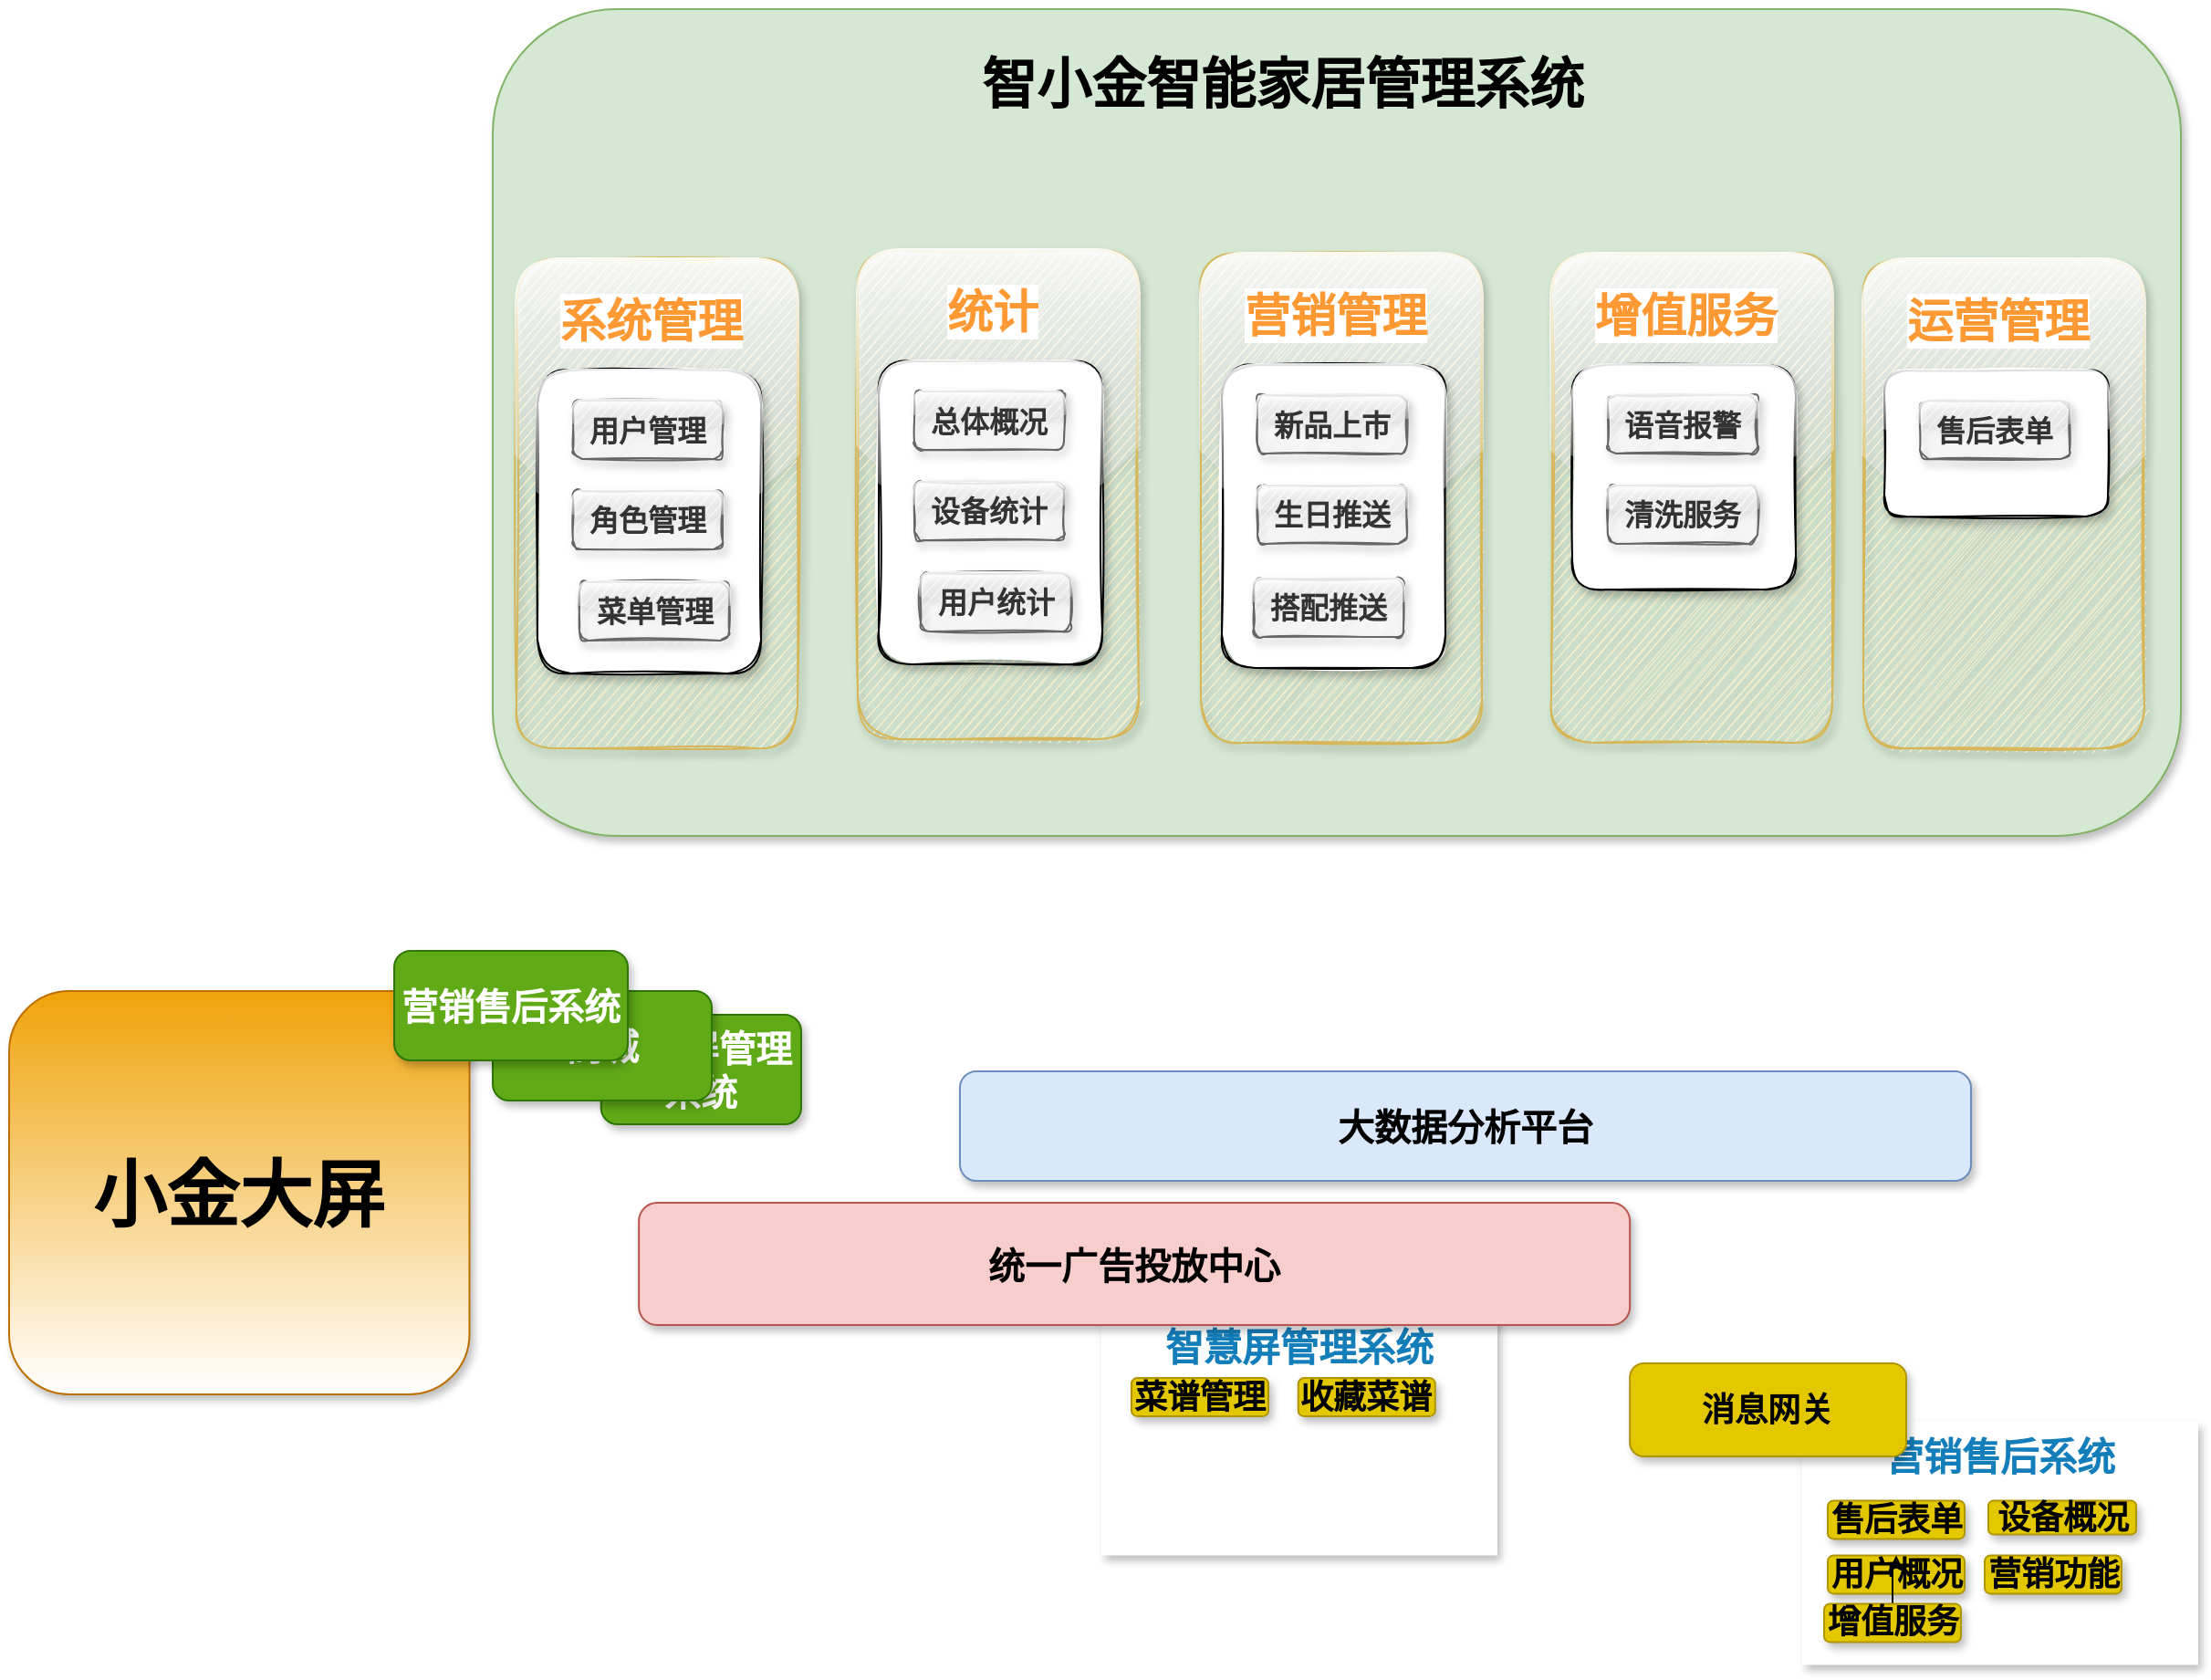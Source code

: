 <mxfile version="16.5.6" type="github">
  <diagram id="Ht1M8jgEwFfnCIfOTk4-" name="Page-1">
    <mxGraphModel dx="2551" dy="-55" grid="0" gridSize="10" guides="1" tooltips="1" connect="0" arrows="1" fold="1" page="1" pageScale="1" pageWidth="1169" pageHeight="827" math="0" shadow="0">
      <root>
        <mxCell id="0" />
        <mxCell id="1" parent="0" />
        <mxCell id="StkEX8WNFYKrYod38pFv-10" value="" style="rounded=1;whiteSpace=wrap;html=1;fillColor=#d5e8d4;strokeColor=#82b366;glass=0;shadow=1;" parent="1" vertex="1">
          <mxGeometry x="189" y="1099" width="925" height="453" as="geometry" />
        </mxCell>
        <mxCell id="StkEX8WNFYKrYod38pFv-2" value="智慧屏管理系统" style="rounded=1;whiteSpace=wrap;html=1;fontSize=20;fontStyle=1;labelBackgroundColor=none;labelBorderColor=none;shadow=1;glass=0;sketch=0;fillColor=#60a917;fontColor=#ffffff;strokeColor=#2D7600;" parent="1" vertex="1">
          <mxGeometry x="248.35" y="1650" width="109.65" height="60" as="geometry" />
        </mxCell>
        <mxCell id="StkEX8WNFYKrYod38pFv-3" value="商城" style="rounded=1;whiteSpace=wrap;html=1;fontSize=20;fontStyle=1;labelBackgroundColor=none;labelBorderColor=none;shadow=1;glass=0;sketch=0;fillColor=#60a917;fontColor=#ffffff;strokeColor=#2D7600;" parent="1" vertex="1">
          <mxGeometry x="189.0" y="1637" width="120" height="60" as="geometry" />
        </mxCell>
        <mxCell id="StkEX8WNFYKrYod38pFv-4" value="大数据分析平台" style="rounded=1;whiteSpace=wrap;html=1;fontSize=20;fontStyle=1;labelBackgroundColor=none;labelBorderColor=none;shadow=1;glass=0;sketch=0;fillColor=#dae8fc;strokeColor=#6c8ebf;" parent="1" vertex="1">
          <mxGeometry x="445" y="1681" width="554" height="60" as="geometry" />
        </mxCell>
        <mxCell id="StkEX8WNFYKrYod38pFv-5" value="小金大屏" style="rounded=1;whiteSpace=wrap;html=1;fontSize=40;fontStyle=1;labelBackgroundColor=none;labelBorderColor=none;shadow=1;glass=0;sketch=0;fillColor=#f0a30a;strokeColor=#BD7000;fontColor=#000000;gradientColor=#ffffff;" parent="1" vertex="1">
          <mxGeometry x="-76" y="1637" width="252.25" height="221" as="geometry" />
        </mxCell>
        <mxCell id="StkEX8WNFYKrYod38pFv-9" value="&lt;h1 style=&quot;font-size: 30px&quot;&gt;智小金智能家居管理系统&lt;/h1&gt;" style="text;html=1;strokeColor=none;fillColor=none;spacing=5;spacingTop=-20;whiteSpace=wrap;overflow=hidden;rounded=0;fontSize=30;labelBorderColor=none;labelBackgroundColor=none;fontStyle=0;shadow=1;glass=0;" parent="1" vertex="1">
          <mxGeometry x="452" y="1113" width="350" height="46" as="geometry" />
        </mxCell>
        <mxCell id="StkEX8WNFYKrYod38pFv-11" value="营销售后系统" style="dashed=1;verticalAlign=top;fontStyle=1;fontColor=#147EBA;fontSize=21;strokeColor=none;shadow=1;" parent="1" vertex="1">
          <mxGeometry x="906.5" y="1873" width="217" height="133.25" as="geometry" />
        </mxCell>
        <mxCell id="StkEX8WNFYKrYod38pFv-12" value="售后表单" style="rounded=1;whiteSpace=wrap;html=1;fontSize=18;fontStyle=1;fillColor=#e3c800;strokeColor=#B09500;fontColor=#000000;shadow=1;" parent="1" vertex="1">
          <mxGeometry x="920.5" y="1916.25" width="75" height="21" as="geometry" />
        </mxCell>
        <mxCell id="StkEX8WNFYKrYod38pFv-13" value="设备概况" style="rounded=1;whiteSpace=wrap;html=1;fontSize=18;fontStyle=1;fillColor=#e3c800;strokeColor=#B09500;fontColor=#000000;shadow=1;" parent="1" vertex="1">
          <mxGeometry x="1008.5" y="1916.25" width="81" height="18.5" as="geometry" />
        </mxCell>
        <mxCell id="StkEX8WNFYKrYod38pFv-14" value="消息网关" style="rounded=1;whiteSpace=wrap;html=1;fontSize=18;fontStyle=1;fillColor=#e3c800;strokeColor=#B09500;fontColor=#000000;shadow=1;" parent="1" vertex="1">
          <mxGeometry x="812.08" y="1841" width="151.42" height="51" as="geometry" />
        </mxCell>
        <mxCell id="StkEX8WNFYKrYod38pFv-16" value="用户概况" style="rounded=1;whiteSpace=wrap;html=1;fontSize=18;fontStyle=1;fillColor=#e3c800;strokeColor=#B09500;fontColor=#000000;shadow=1;" parent="1" vertex="1">
          <mxGeometry x="920.5" y="1946.25" width="75" height="21" as="geometry" />
        </mxCell>
        <mxCell id="StkEX8WNFYKrYod38pFv-17" value="营销功能" style="rounded=1;whiteSpace=wrap;html=1;fontSize=18;fontStyle=1;fillColor=#e3c800;strokeColor=#B09500;fontColor=#000000;shadow=1;" parent="1" vertex="1">
          <mxGeometry x="1006.5" y="1946.25" width="75" height="21" as="geometry" />
        </mxCell>
        <mxCell id="StkEX8WNFYKrYod38pFv-19" style="edgeStyle=orthogonalEdgeStyle;rounded=0;orthogonalLoop=1;jettySize=auto;html=1;" parent="1" source="StkEX8WNFYKrYod38pFv-18" target="StkEX8WNFYKrYod38pFv-16" edge="1">
          <mxGeometry relative="1" as="geometry" />
        </mxCell>
        <mxCell id="StkEX8WNFYKrYod38pFv-18" value="增值服务" style="rounded=1;whiteSpace=wrap;html=1;fontSize=18;fontStyle=1;fillColor=#e3c800;strokeColor=#B09500;fontColor=#000000;shadow=1;" parent="1" vertex="1">
          <mxGeometry x="918.5" y="1972.75" width="75" height="21" as="geometry" />
        </mxCell>
        <mxCell id="StkEX8WNFYKrYod38pFv-26" value="智慧屏管理系统" style="dashed=1;verticalAlign=top;fontStyle=1;fontColor=#147EBA;fontSize=21;strokeColor=none;shadow=1;" parent="1" vertex="1">
          <mxGeometry x="522.5" y="1813" width="217" height="133.25" as="geometry" />
        </mxCell>
        <mxCell id="StkEX8WNFYKrYod38pFv-25" value="菜谱管理" style="rounded=1;whiteSpace=wrap;html=1;fontSize=18;fontStyle=1;fillColor=#e3c800;strokeColor=#B09500;fontColor=#000000;shadow=1;" parent="1" vertex="1">
          <mxGeometry x="539" y="1849" width="75" height="21" as="geometry" />
        </mxCell>
        <mxCell id="StkEX8WNFYKrYod38pFv-24" value="收藏菜谱" style="rounded=1;whiteSpace=wrap;html=1;fontSize=18;fontStyle=1;fillColor=#e3c800;strokeColor=#B09500;fontColor=#000000;shadow=1;" parent="1" vertex="1">
          <mxGeometry x="630.38" y="1849" width="75" height="21" as="geometry" />
        </mxCell>
        <mxCell id="StkEX8WNFYKrYod38pFv-28" value="统一广告投放中心" style="rounded=1;whiteSpace=wrap;html=1;fontSize=20;fontStyle=1;labelBackgroundColor=none;labelBorderColor=none;shadow=1;glass=0;sketch=0;fillColor=#f8cecc;strokeColor=#b85450;" parent="1" vertex="1">
          <mxGeometry x="269.08" y="1753" width="543" height="67" as="geometry" />
        </mxCell>
        <mxCell id="StkEX8WNFYKrYod38pFv-29" value="营销售后系统" style="rounded=1;whiteSpace=wrap;html=1;fontSize=20;fontStyle=1;labelBackgroundColor=none;labelBorderColor=none;shadow=1;glass=0;sketch=0;fillColor=#60a917;fontColor=#ffffff;strokeColor=#2D7600;" parent="1" vertex="1">
          <mxGeometry x="135.0" y="1615" width="128" height="60" as="geometry" />
        </mxCell>
        <mxCell id="MBSTme_2oMOcWK-TbNuE-2" value="" style="rounded=1;whiteSpace=wrap;html=1;fontSize=20;fillColor=#fff2cc;strokeColor=#d6b656;shadow=1;glass=1;sketch=1;" vertex="1" parent="1">
          <mxGeometry x="202" y="1236" width="154" height="268" as="geometry" />
        </mxCell>
        <mxCell id="MBSTme_2oMOcWK-TbNuE-5" value="" style="rounded=1;whiteSpace=wrap;html=1;fontSize=20;sketch=1;shadow=1;glass=1;" vertex="1" parent="1">
          <mxGeometry x="213.5" y="1297" width="122.5" height="166" as="geometry" />
        </mxCell>
        <mxCell id="MBSTme_2oMOcWK-TbNuE-1" value="用户管理" style="rounded=1;whiteSpace=wrap;html=1;fontSize=16;fontStyle=1;fillColor=#f5f5f5;strokeColor=#666666;fontColor=#333333;shadow=1;glass=1;sketch=1;" vertex="1" parent="1">
          <mxGeometry x="233" y="1313.5" width="82" height="32" as="geometry" />
        </mxCell>
        <mxCell id="MBSTme_2oMOcWK-TbNuE-4" value="系统管理" style="text;html=1;strokeColor=none;fillColor=none;align=center;verticalAlign=middle;whiteSpace=wrap;rounded=1;fontSize=25;fontStyle=1;labelBackgroundColor=default;labelBorderColor=none;glass=1;shadow=1;sketch=1;fontColor=#FF9933;" vertex="1" parent="1">
          <mxGeometry x="216" y="1254" width="120" height="30" as="geometry" />
        </mxCell>
        <mxCell id="MBSTme_2oMOcWK-TbNuE-6" value="角色管理" style="rounded=1;whiteSpace=wrap;html=1;fontSize=16;fontStyle=1;fillColor=#f5f5f5;strokeColor=#666666;fontColor=#333333;glass=1;shadow=1;sketch=1;" vertex="1" parent="1">
          <mxGeometry x="233" y="1363" width="82" height="32" as="geometry" />
        </mxCell>
        <mxCell id="MBSTme_2oMOcWK-TbNuE-7" value="菜单管理" style="rounded=1;whiteSpace=wrap;html=1;fontSize=16;fontStyle=1;fillColor=#f5f5f5;strokeColor=#666666;fontColor=#333333;glass=1;shadow=1;sketch=1;" vertex="1" parent="1">
          <mxGeometry x="236.5" y="1413" width="82" height="32" as="geometry" />
        </mxCell>
        <mxCell id="MBSTme_2oMOcWK-TbNuE-9" value="" style="rounded=1;whiteSpace=wrap;html=1;fontSize=20;fillColor=#fff2cc;strokeColor=#d6b656;shadow=1;glass=1;sketch=1;" vertex="1" parent="1">
          <mxGeometry x="389" y="1231" width="154" height="268" as="geometry" />
        </mxCell>
        <mxCell id="MBSTme_2oMOcWK-TbNuE-10" value="" style="rounded=1;whiteSpace=wrap;html=1;fontSize=20;sketch=1;shadow=1;glass=1;" vertex="1" parent="1">
          <mxGeometry x="400.5" y="1292" width="122.5" height="166" as="geometry" />
        </mxCell>
        <mxCell id="MBSTme_2oMOcWK-TbNuE-11" value="总体概况" style="rounded=1;whiteSpace=wrap;html=1;fontSize=16;fontStyle=1;fillColor=#f5f5f5;strokeColor=#666666;fontColor=#333333;shadow=1;glass=1;sketch=1;" vertex="1" parent="1">
          <mxGeometry x="420" y="1308.5" width="82" height="32" as="geometry" />
        </mxCell>
        <mxCell id="MBSTme_2oMOcWK-TbNuE-12" value="统计" style="text;html=1;strokeColor=none;fillColor=none;align=center;verticalAlign=middle;whiteSpace=wrap;rounded=1;fontSize=25;fontStyle=1;labelBackgroundColor=default;labelBorderColor=none;glass=1;shadow=1;sketch=1;fontColor=#FF9933;" vertex="1" parent="1">
          <mxGeometry x="403" y="1249" width="120" height="30" as="geometry" />
        </mxCell>
        <mxCell id="MBSTme_2oMOcWK-TbNuE-13" value="设备统计" style="rounded=1;whiteSpace=wrap;html=1;fontSize=16;fontStyle=1;fillColor=#f5f5f5;strokeColor=#666666;fontColor=#333333;glass=1;shadow=1;sketch=1;" vertex="1" parent="1">
          <mxGeometry x="420" y="1358" width="82" height="32" as="geometry" />
        </mxCell>
        <mxCell id="MBSTme_2oMOcWK-TbNuE-14" value="用户统计" style="rounded=1;whiteSpace=wrap;html=1;fontSize=16;fontStyle=1;fillColor=#f5f5f5;strokeColor=#666666;fontColor=#333333;glass=1;shadow=1;sketch=1;" vertex="1" parent="1">
          <mxGeometry x="423.5" y="1408" width="82" height="32" as="geometry" />
        </mxCell>
        <mxCell id="MBSTme_2oMOcWK-TbNuE-15" value="" style="rounded=1;whiteSpace=wrap;html=1;fontSize=20;fillColor=#fff2cc;strokeColor=#d6b656;shadow=1;glass=1;sketch=1;" vertex="1" parent="1">
          <mxGeometry x="577" y="1233" width="154" height="268" as="geometry" />
        </mxCell>
        <mxCell id="MBSTme_2oMOcWK-TbNuE-16" value="" style="rounded=1;whiteSpace=wrap;html=1;fontSize=20;sketch=1;shadow=1;glass=1;" vertex="1" parent="1">
          <mxGeometry x="588.5" y="1294" width="122.5" height="166" as="geometry" />
        </mxCell>
        <mxCell id="MBSTme_2oMOcWK-TbNuE-17" value="新品上市" style="rounded=1;whiteSpace=wrap;html=1;fontSize=16;fontStyle=1;fillColor=#f5f5f5;strokeColor=#666666;fontColor=#333333;shadow=1;glass=1;sketch=1;" vertex="1" parent="1">
          <mxGeometry x="608" y="1310.5" width="82" height="32" as="geometry" />
        </mxCell>
        <mxCell id="MBSTme_2oMOcWK-TbNuE-18" value="营销管理" style="text;html=1;strokeColor=none;fillColor=none;align=center;verticalAlign=middle;whiteSpace=wrap;rounded=1;fontSize=25;fontStyle=1;labelBackgroundColor=default;labelBorderColor=none;glass=1;shadow=1;sketch=1;fontColor=#FF9933;" vertex="1" parent="1">
          <mxGeometry x="591" y="1251" width="120" height="30" as="geometry" />
        </mxCell>
        <mxCell id="MBSTme_2oMOcWK-TbNuE-19" value="生日推送" style="rounded=1;whiteSpace=wrap;html=1;fontSize=16;fontStyle=1;fillColor=#f5f5f5;strokeColor=#666666;fontColor=#333333;glass=1;shadow=1;sketch=1;" vertex="1" parent="1">
          <mxGeometry x="608" y="1360" width="82" height="32" as="geometry" />
        </mxCell>
        <mxCell id="MBSTme_2oMOcWK-TbNuE-20" value="搭配推送" style="rounded=1;whiteSpace=wrap;html=1;fontSize=16;fontStyle=1;fillColor=#f5f5f5;strokeColor=#666666;fontColor=#333333;glass=1;shadow=1;sketch=1;" vertex="1" parent="1">
          <mxGeometry x="606" y="1411" width="82" height="32" as="geometry" />
        </mxCell>
        <mxCell id="MBSTme_2oMOcWK-TbNuE-21" value="" style="rounded=1;whiteSpace=wrap;html=1;fontSize=20;fillColor=#fff2cc;strokeColor=#d6b656;shadow=1;glass=1;sketch=1;" vertex="1" parent="1">
          <mxGeometry x="769" y="1233" width="154" height="268" as="geometry" />
        </mxCell>
        <mxCell id="MBSTme_2oMOcWK-TbNuE-22" value="" style="rounded=1;whiteSpace=wrap;html=1;fontSize=20;sketch=1;shadow=1;glass=1;" vertex="1" parent="1">
          <mxGeometry x="780.5" y="1294" width="122.5" height="123" as="geometry" />
        </mxCell>
        <mxCell id="MBSTme_2oMOcWK-TbNuE-23" value="语音报警" style="rounded=1;whiteSpace=wrap;html=1;fontSize=16;fontStyle=1;fillColor=#f5f5f5;strokeColor=#666666;fontColor=#333333;shadow=1;glass=1;sketch=1;" vertex="1" parent="1">
          <mxGeometry x="800" y="1310.5" width="82" height="32" as="geometry" />
        </mxCell>
        <mxCell id="MBSTme_2oMOcWK-TbNuE-24" value="增值服务" style="text;html=1;strokeColor=none;fillColor=none;align=center;verticalAlign=middle;whiteSpace=wrap;rounded=1;fontSize=25;fontStyle=1;labelBackgroundColor=default;labelBorderColor=none;glass=1;shadow=1;sketch=1;fontColor=#FF9933;" vertex="1" parent="1">
          <mxGeometry x="783" y="1251" width="120" height="30" as="geometry" />
        </mxCell>
        <mxCell id="MBSTme_2oMOcWK-TbNuE-25" value="清洗服务" style="rounded=1;whiteSpace=wrap;html=1;fontSize=16;fontStyle=1;fillColor=#f5f5f5;strokeColor=#666666;fontColor=#333333;glass=1;shadow=1;sketch=1;" vertex="1" parent="1">
          <mxGeometry x="800" y="1360" width="82" height="32" as="geometry" />
        </mxCell>
        <mxCell id="MBSTme_2oMOcWK-TbNuE-27" value="" style="rounded=1;whiteSpace=wrap;html=1;fontSize=20;fillColor=#fff2cc;strokeColor=#d6b656;shadow=1;glass=1;sketch=1;" vertex="1" parent="1">
          <mxGeometry x="940" y="1236" width="154" height="268" as="geometry" />
        </mxCell>
        <mxCell id="MBSTme_2oMOcWK-TbNuE-28" value="" style="rounded=1;whiteSpace=wrap;html=1;fontSize=20;sketch=1;shadow=1;glass=1;" vertex="1" parent="1">
          <mxGeometry x="951.5" y="1297" width="122.5" height="80" as="geometry" />
        </mxCell>
        <mxCell id="MBSTme_2oMOcWK-TbNuE-29" value="售后表单" style="rounded=1;whiteSpace=wrap;html=1;fontSize=16;fontStyle=1;fillColor=#f5f5f5;strokeColor=#666666;fontColor=#333333;shadow=1;glass=1;sketch=1;" vertex="1" parent="1">
          <mxGeometry x="971" y="1313.5" width="82" height="32" as="geometry" />
        </mxCell>
        <mxCell id="MBSTme_2oMOcWK-TbNuE-30" value="运营管理" style="text;html=1;strokeColor=none;fillColor=none;align=center;verticalAlign=middle;whiteSpace=wrap;rounded=1;fontSize=25;fontStyle=1;labelBackgroundColor=default;labelBorderColor=none;glass=1;shadow=1;sketch=1;fontColor=#FF9933;" vertex="1" parent="1">
          <mxGeometry x="954" y="1254" width="120" height="30" as="geometry" />
        </mxCell>
      </root>
    </mxGraphModel>
  </diagram>
</mxfile>
